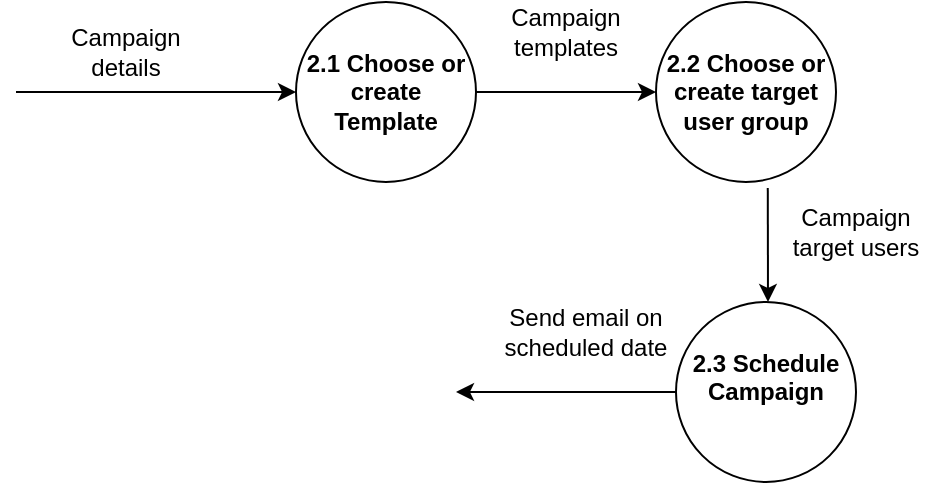 <mxfile version="15.5.6" type="github">
  <diagram id="sDNUC1vKUn18IFtwf7v6" name="Page-1">
    <mxGraphModel dx="1019" dy="453" grid="1" gridSize="10" guides="1" tooltips="1" connect="1" arrows="1" fold="1" page="1" pageScale="1" pageWidth="850" pageHeight="1100" math="0" shadow="0">
      <root>
        <mxCell id="0" />
        <mxCell id="1" parent="0" />
        <mxCell id="8yajt10hfFsNk0NhxGPU-1" value="&lt;b&gt;2.1 Choose or create&lt;br&gt;Template&lt;/b&gt;" style="ellipse;whiteSpace=wrap;html=1;aspect=fixed;" vertex="1" parent="1">
          <mxGeometry x="280" y="130" width="90" height="90" as="geometry" />
        </mxCell>
        <mxCell id="8yajt10hfFsNk0NhxGPU-2" value="" style="endArrow=classic;html=1;rounded=0;entryX=0;entryY=0.5;entryDx=0;entryDy=0;" edge="1" parent="1" target="8yajt10hfFsNk0NhxGPU-1">
          <mxGeometry width="50" height="50" relative="1" as="geometry">
            <mxPoint x="140" y="175" as="sourcePoint" />
            <mxPoint x="180" y="140" as="targetPoint" />
          </mxGeometry>
        </mxCell>
        <mxCell id="8yajt10hfFsNk0NhxGPU-3" value="&lt;b&gt;2.2 Choose or create target user group&lt;/b&gt;" style="ellipse;whiteSpace=wrap;html=1;aspect=fixed;" vertex="1" parent="1">
          <mxGeometry x="460" y="130" width="90" height="90" as="geometry" />
        </mxCell>
        <mxCell id="8yajt10hfFsNk0NhxGPU-4" value="&lt;b&gt;2.3 Schedule Campaign&lt;br&gt;&lt;br&gt;&lt;/b&gt;" style="ellipse;whiteSpace=wrap;html=1;aspect=fixed;" vertex="1" parent="1">
          <mxGeometry x="470" y="280" width="90" height="90" as="geometry" />
        </mxCell>
        <mxCell id="8yajt10hfFsNk0NhxGPU-5" value="" style="endArrow=classic;html=1;rounded=0;exitX=1;exitY=0.5;exitDx=0;exitDy=0;entryX=0;entryY=0.5;entryDx=0;entryDy=0;" edge="1" parent="1" source="8yajt10hfFsNk0NhxGPU-1" target="8yajt10hfFsNk0NhxGPU-3">
          <mxGeometry width="50" height="50" relative="1" as="geometry">
            <mxPoint x="370" y="140" as="sourcePoint" />
            <mxPoint x="420" y="90" as="targetPoint" />
          </mxGeometry>
        </mxCell>
        <mxCell id="8yajt10hfFsNk0NhxGPU-6" value="" style="endArrow=classic;html=1;rounded=0;exitX=0.621;exitY=1.033;exitDx=0;exitDy=0;exitPerimeter=0;" edge="1" parent="1" source="8yajt10hfFsNk0NhxGPU-3">
          <mxGeometry width="50" height="50" relative="1" as="geometry">
            <mxPoint x="590" y="240" as="sourcePoint" />
            <mxPoint x="516" y="280" as="targetPoint" />
          </mxGeometry>
        </mxCell>
        <mxCell id="8yajt10hfFsNk0NhxGPU-8" value="Campaign details" style="text;html=1;strokeColor=none;fillColor=none;align=center;verticalAlign=middle;whiteSpace=wrap;rounded=0;" vertex="1" parent="1">
          <mxGeometry x="150" y="140" width="90" height="30" as="geometry" />
        </mxCell>
        <mxCell id="8yajt10hfFsNk0NhxGPU-11" value="Campaign templates" style="text;html=1;strokeColor=none;fillColor=none;align=center;verticalAlign=middle;whiteSpace=wrap;rounded=0;" vertex="1" parent="1">
          <mxGeometry x="370" y="130" width="90" height="30" as="geometry" />
        </mxCell>
        <mxCell id="8yajt10hfFsNk0NhxGPU-12" value="Campaign target users" style="text;html=1;strokeColor=none;fillColor=none;align=center;verticalAlign=middle;whiteSpace=wrap;rounded=0;" vertex="1" parent="1">
          <mxGeometry x="520" y="230" width="80" height="30" as="geometry" />
        </mxCell>
        <mxCell id="8yajt10hfFsNk0NhxGPU-13" value="" style="endArrow=classic;html=1;rounded=0;exitX=0;exitY=0.5;exitDx=0;exitDy=0;" edge="1" parent="1" source="8yajt10hfFsNk0NhxGPU-4">
          <mxGeometry width="50" height="50" relative="1" as="geometry">
            <mxPoint x="330" y="340" as="sourcePoint" />
            <mxPoint x="360" y="325" as="targetPoint" />
          </mxGeometry>
        </mxCell>
        <mxCell id="8yajt10hfFsNk0NhxGPU-14" value="Send email on scheduled date" style="text;html=1;strokeColor=none;fillColor=none;align=center;verticalAlign=middle;whiteSpace=wrap;rounded=0;" vertex="1" parent="1">
          <mxGeometry x="380" y="280" width="90" height="30" as="geometry" />
        </mxCell>
      </root>
    </mxGraphModel>
  </diagram>
</mxfile>

